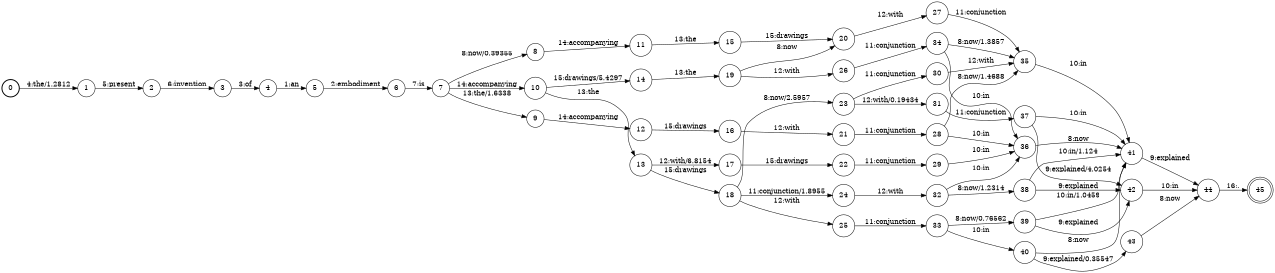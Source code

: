digraph FST {
rankdir = LR;
size = "8.5,11";
label = "";
center = 1;
orientation = Portrait;
ranksep = "0.4";
nodesep = "0.25";
0 [label = "0", shape = circle, style = bold, fontsize = 14]
	0 -> 1 [label = "4:the/1.2812", fontsize = 14];
1 [label = "1", shape = circle, style = solid, fontsize = 14]
	1 -> 2 [label = "5:present", fontsize = 14];
2 [label = "2", shape = circle, style = solid, fontsize = 14]
	2 -> 3 [label = "6:invention", fontsize = 14];
3 [label = "3", shape = circle, style = solid, fontsize = 14]
	3 -> 4 [label = "3:of", fontsize = 14];
4 [label = "4", shape = circle, style = solid, fontsize = 14]
	4 -> 5 [label = "1:an", fontsize = 14];
5 [label = "5", shape = circle, style = solid, fontsize = 14]
	5 -> 6 [label = "2:embodiment", fontsize = 14];
6 [label = "6", shape = circle, style = solid, fontsize = 14]
	6 -> 7 [label = "7:is", fontsize = 14];
7 [label = "7", shape = circle, style = solid, fontsize = 14]
	7 -> 9 [label = "13:the/1.6338", fontsize = 14];
	7 -> 8 [label = "8:now/0.39355", fontsize = 14];
	7 -> 10 [label = "14:accompanying", fontsize = 14];
8 [label = "8", shape = circle, style = solid, fontsize = 14]
	8 -> 11 [label = "14:accompanying", fontsize = 14];
9 [label = "9", shape = circle, style = solid, fontsize = 14]
	9 -> 12 [label = "14:accompanying", fontsize = 14];
10 [label = "10", shape = circle, style = solid, fontsize = 14]
	10 -> 13 [label = "13:the", fontsize = 14];
	10 -> 14 [label = "15:drawings/5.4297", fontsize = 14];
11 [label = "11", shape = circle, style = solid, fontsize = 14]
	11 -> 15 [label = "13:the", fontsize = 14];
12 [label = "12", shape = circle, style = solid, fontsize = 14]
	12 -> 16 [label = "15:drawings", fontsize = 14];
13 [label = "13", shape = circle, style = solid, fontsize = 14]
	13 -> 17 [label = "12:with/6.8154", fontsize = 14];
	13 -> 18 [label = "15:drawings", fontsize = 14];
14 [label = "14", shape = circle, style = solid, fontsize = 14]
	14 -> 19 [label = "13:the", fontsize = 14];
15 [label = "15", shape = circle, style = solid, fontsize = 14]
	15 -> 20 [label = "15:drawings", fontsize = 14];
16 [label = "16", shape = circle, style = solid, fontsize = 14]
	16 -> 21 [label = "12:with", fontsize = 14];
17 [label = "17", shape = circle, style = solid, fontsize = 14]
	17 -> 22 [label = "15:drawings", fontsize = 14];
18 [label = "18", shape = circle, style = solid, fontsize = 14]
	18 -> 23 [label = "8:now/2.5957", fontsize = 14];
	18 -> 24 [label = "11:conjunction/1.8955", fontsize = 14];
	18 -> 25 [label = "12:with", fontsize = 14];
19 [label = "19", shape = circle, style = solid, fontsize = 14]
	19 -> 20 [label = "8:now", fontsize = 14];
	19 -> 26 [label = "12:with", fontsize = 14];
20 [label = "20", shape = circle, style = solid, fontsize = 14]
	20 -> 27 [label = "12:with", fontsize = 14];
21 [label = "21", shape = circle, style = solid, fontsize = 14]
	21 -> 28 [label = "11:conjunction", fontsize = 14];
22 [label = "22", shape = circle, style = solid, fontsize = 14]
	22 -> 29 [label = "11:conjunction", fontsize = 14];
23 [label = "23", shape = circle, style = solid, fontsize = 14]
	23 -> 30 [label = "11:conjunction", fontsize = 14];
	23 -> 31 [label = "12:with/0.19434", fontsize = 14];
24 [label = "24", shape = circle, style = solid, fontsize = 14]
	24 -> 32 [label = "12:with", fontsize = 14];
25 [label = "25", shape = circle, style = solid, fontsize = 14]
	25 -> 33 [label = "11:conjunction", fontsize = 14];
26 [label = "26", shape = circle, style = solid, fontsize = 14]
	26 -> 34 [label = "11:conjunction", fontsize = 14];
27 [label = "27", shape = circle, style = solid, fontsize = 14]
	27 -> 35 [label = "11:conjunction", fontsize = 14];
28 [label = "28", shape = circle, style = solid, fontsize = 14]
	28 -> 35 [label = "8:now/1.4688", fontsize = 14];
	28 -> 36 [label = "10:in", fontsize = 14];
29 [label = "29", shape = circle, style = solid, fontsize = 14]
	29 -> 36 [label = "10:in", fontsize = 14];
30 [label = "30", shape = circle, style = solid, fontsize = 14]
	30 -> 35 [label = "12:with", fontsize = 14];
31 [label = "31", shape = circle, style = solid, fontsize = 14]
	31 -> 37 [label = "11:conjunction", fontsize = 14];
32 [label = "32", shape = circle, style = solid, fontsize = 14]
	32 -> 38 [label = "8:now/1.2314", fontsize = 14];
	32 -> 36 [label = "10:in", fontsize = 14];
33 [label = "33", shape = circle, style = solid, fontsize = 14]
	33 -> 39 [label = "8:now/0.76562", fontsize = 14];
	33 -> 40 [label = "10:in", fontsize = 14];
34 [label = "34", shape = circle, style = solid, fontsize = 14]
	34 -> 35 [label = "8:now/1.3857", fontsize = 14];
	34 -> 36 [label = "10:in", fontsize = 14];
35 [label = "35", shape = circle, style = solid, fontsize = 14]
	35 -> 41 [label = "10:in", fontsize = 14];
36 [label = "36", shape = circle, style = solid, fontsize = 14]
	36 -> 41 [label = "8:now", fontsize = 14];
37 [label = "37", shape = circle, style = solid, fontsize = 14]
	37 -> 42 [label = "9:explained/4.0254", fontsize = 14];
	37 -> 41 [label = "10:in", fontsize = 14];
38 [label = "38", shape = circle, style = solid, fontsize = 14]
	38 -> 42 [label = "9:explained", fontsize = 14];
	38 -> 41 [label = "10:in/1.124", fontsize = 14];
39 [label = "39", shape = circle, style = solid, fontsize = 14]
	39 -> 42 [label = "9:explained", fontsize = 14];
	39 -> 41 [label = "10:in/1.0459", fontsize = 14];
40 [label = "40", shape = circle, style = solid, fontsize = 14]
	40 -> 41 [label = "8:now", fontsize = 14];
	40 -> 43 [label = "9:explained/0.35547", fontsize = 14];
41 [label = "41", shape = circle, style = solid, fontsize = 14]
	41 -> 44 [label = "9:explained", fontsize = 14];
42 [label = "42", shape = circle, style = solid, fontsize = 14]
	42 -> 44 [label = "10:in", fontsize = 14];
43 [label = "43", shape = circle, style = solid, fontsize = 14]
	43 -> 44 [label = "8:now", fontsize = 14];
44 [label = "44", shape = circle, style = solid, fontsize = 14]
	44 -> 45 [label = "16:.", fontsize = 14];
45 [label = "45", shape = doublecircle, style = solid, fontsize = 14]
}
